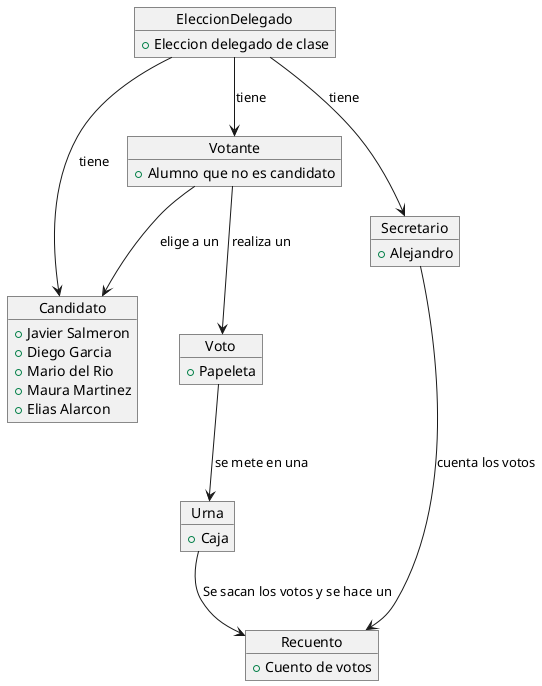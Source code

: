 @startuml
object EleccionDelegado {
+ Eleccion delegado de clase
}

object Candidato {
+ Javier Salmeron
+ Diego Garcia
+ Mario del Rio
+ Maura Martinez
+ Elias Alarcon
}

object Votante{
+ Alumno que no es candidato
}

object Voto{
+ Papeleta
}

object Urna {
+ Caja
}

object Secretario{
+ Alejandro
}

object Recuento {
+ Cuento de votos
}

EleccionDelegado --> Candidato : "tiene"
EleccionDelegado --> Votante : "tiene"
EleccionDelegado --> Secretario : "tiene"
Votante --> Voto : "realiza un"
Votante --> Candidato : "elige a un"
Voto --> Urna : "se mete en una"
Secretario --> Recuento : "cuenta los votos"
Urna --> Recuento : "Se sacan los votos y se hace un"

@enduml

